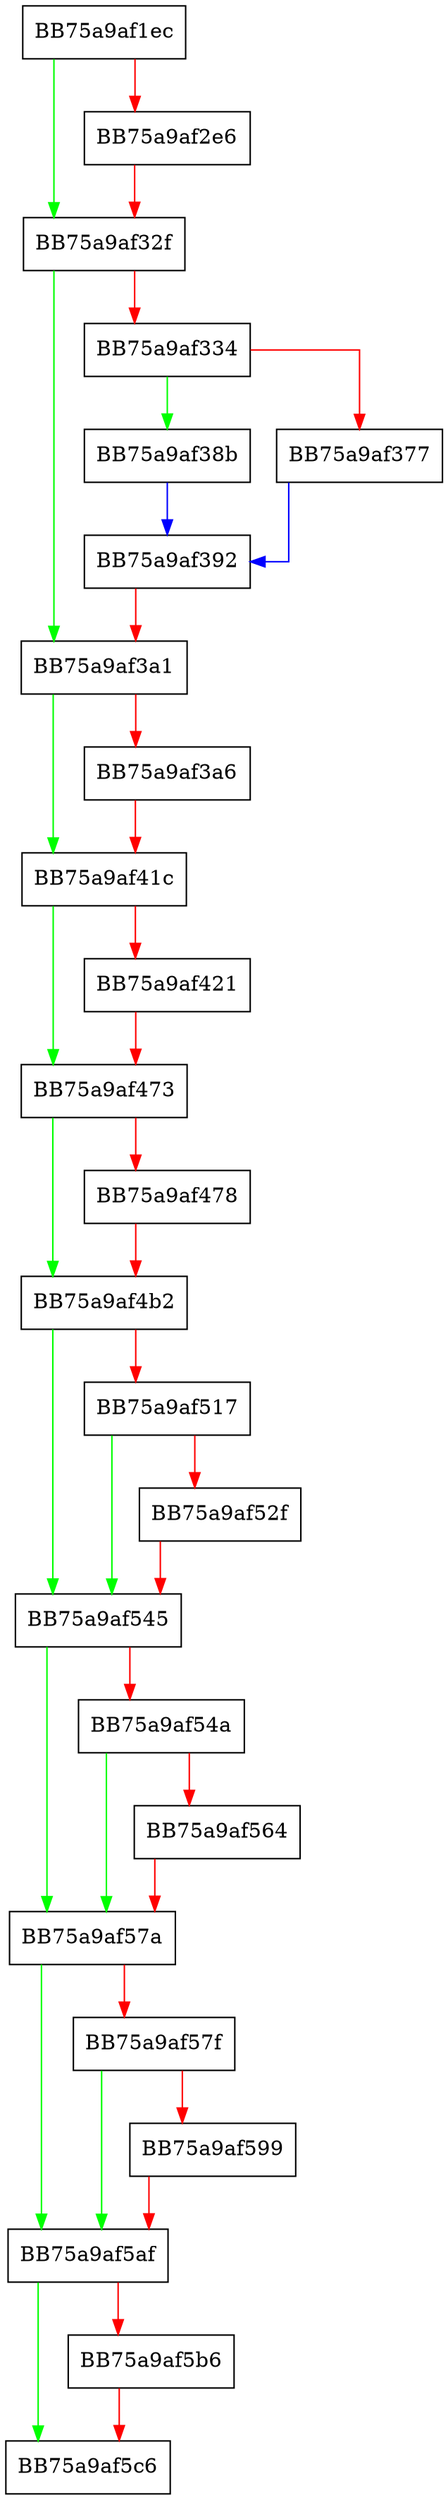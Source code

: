 digraph process {
  node [shape="box"];
  graph [splines=ortho];
  BB75a9af1ec -> BB75a9af32f [color="green"];
  BB75a9af1ec -> BB75a9af2e6 [color="red"];
  BB75a9af2e6 -> BB75a9af32f [color="red"];
  BB75a9af32f -> BB75a9af3a1 [color="green"];
  BB75a9af32f -> BB75a9af334 [color="red"];
  BB75a9af334 -> BB75a9af38b [color="green"];
  BB75a9af334 -> BB75a9af377 [color="red"];
  BB75a9af377 -> BB75a9af392 [color="blue"];
  BB75a9af38b -> BB75a9af392 [color="blue"];
  BB75a9af392 -> BB75a9af3a1 [color="red"];
  BB75a9af3a1 -> BB75a9af41c [color="green"];
  BB75a9af3a1 -> BB75a9af3a6 [color="red"];
  BB75a9af3a6 -> BB75a9af41c [color="red"];
  BB75a9af41c -> BB75a9af473 [color="green"];
  BB75a9af41c -> BB75a9af421 [color="red"];
  BB75a9af421 -> BB75a9af473 [color="red"];
  BB75a9af473 -> BB75a9af4b2 [color="green"];
  BB75a9af473 -> BB75a9af478 [color="red"];
  BB75a9af478 -> BB75a9af4b2 [color="red"];
  BB75a9af4b2 -> BB75a9af545 [color="green"];
  BB75a9af4b2 -> BB75a9af517 [color="red"];
  BB75a9af517 -> BB75a9af545 [color="green"];
  BB75a9af517 -> BB75a9af52f [color="red"];
  BB75a9af52f -> BB75a9af545 [color="red"];
  BB75a9af545 -> BB75a9af57a [color="green"];
  BB75a9af545 -> BB75a9af54a [color="red"];
  BB75a9af54a -> BB75a9af57a [color="green"];
  BB75a9af54a -> BB75a9af564 [color="red"];
  BB75a9af564 -> BB75a9af57a [color="red"];
  BB75a9af57a -> BB75a9af5af [color="green"];
  BB75a9af57a -> BB75a9af57f [color="red"];
  BB75a9af57f -> BB75a9af5af [color="green"];
  BB75a9af57f -> BB75a9af599 [color="red"];
  BB75a9af599 -> BB75a9af5af [color="red"];
  BB75a9af5af -> BB75a9af5c6 [color="green"];
  BB75a9af5af -> BB75a9af5b6 [color="red"];
  BB75a9af5b6 -> BB75a9af5c6 [color="red"];
}